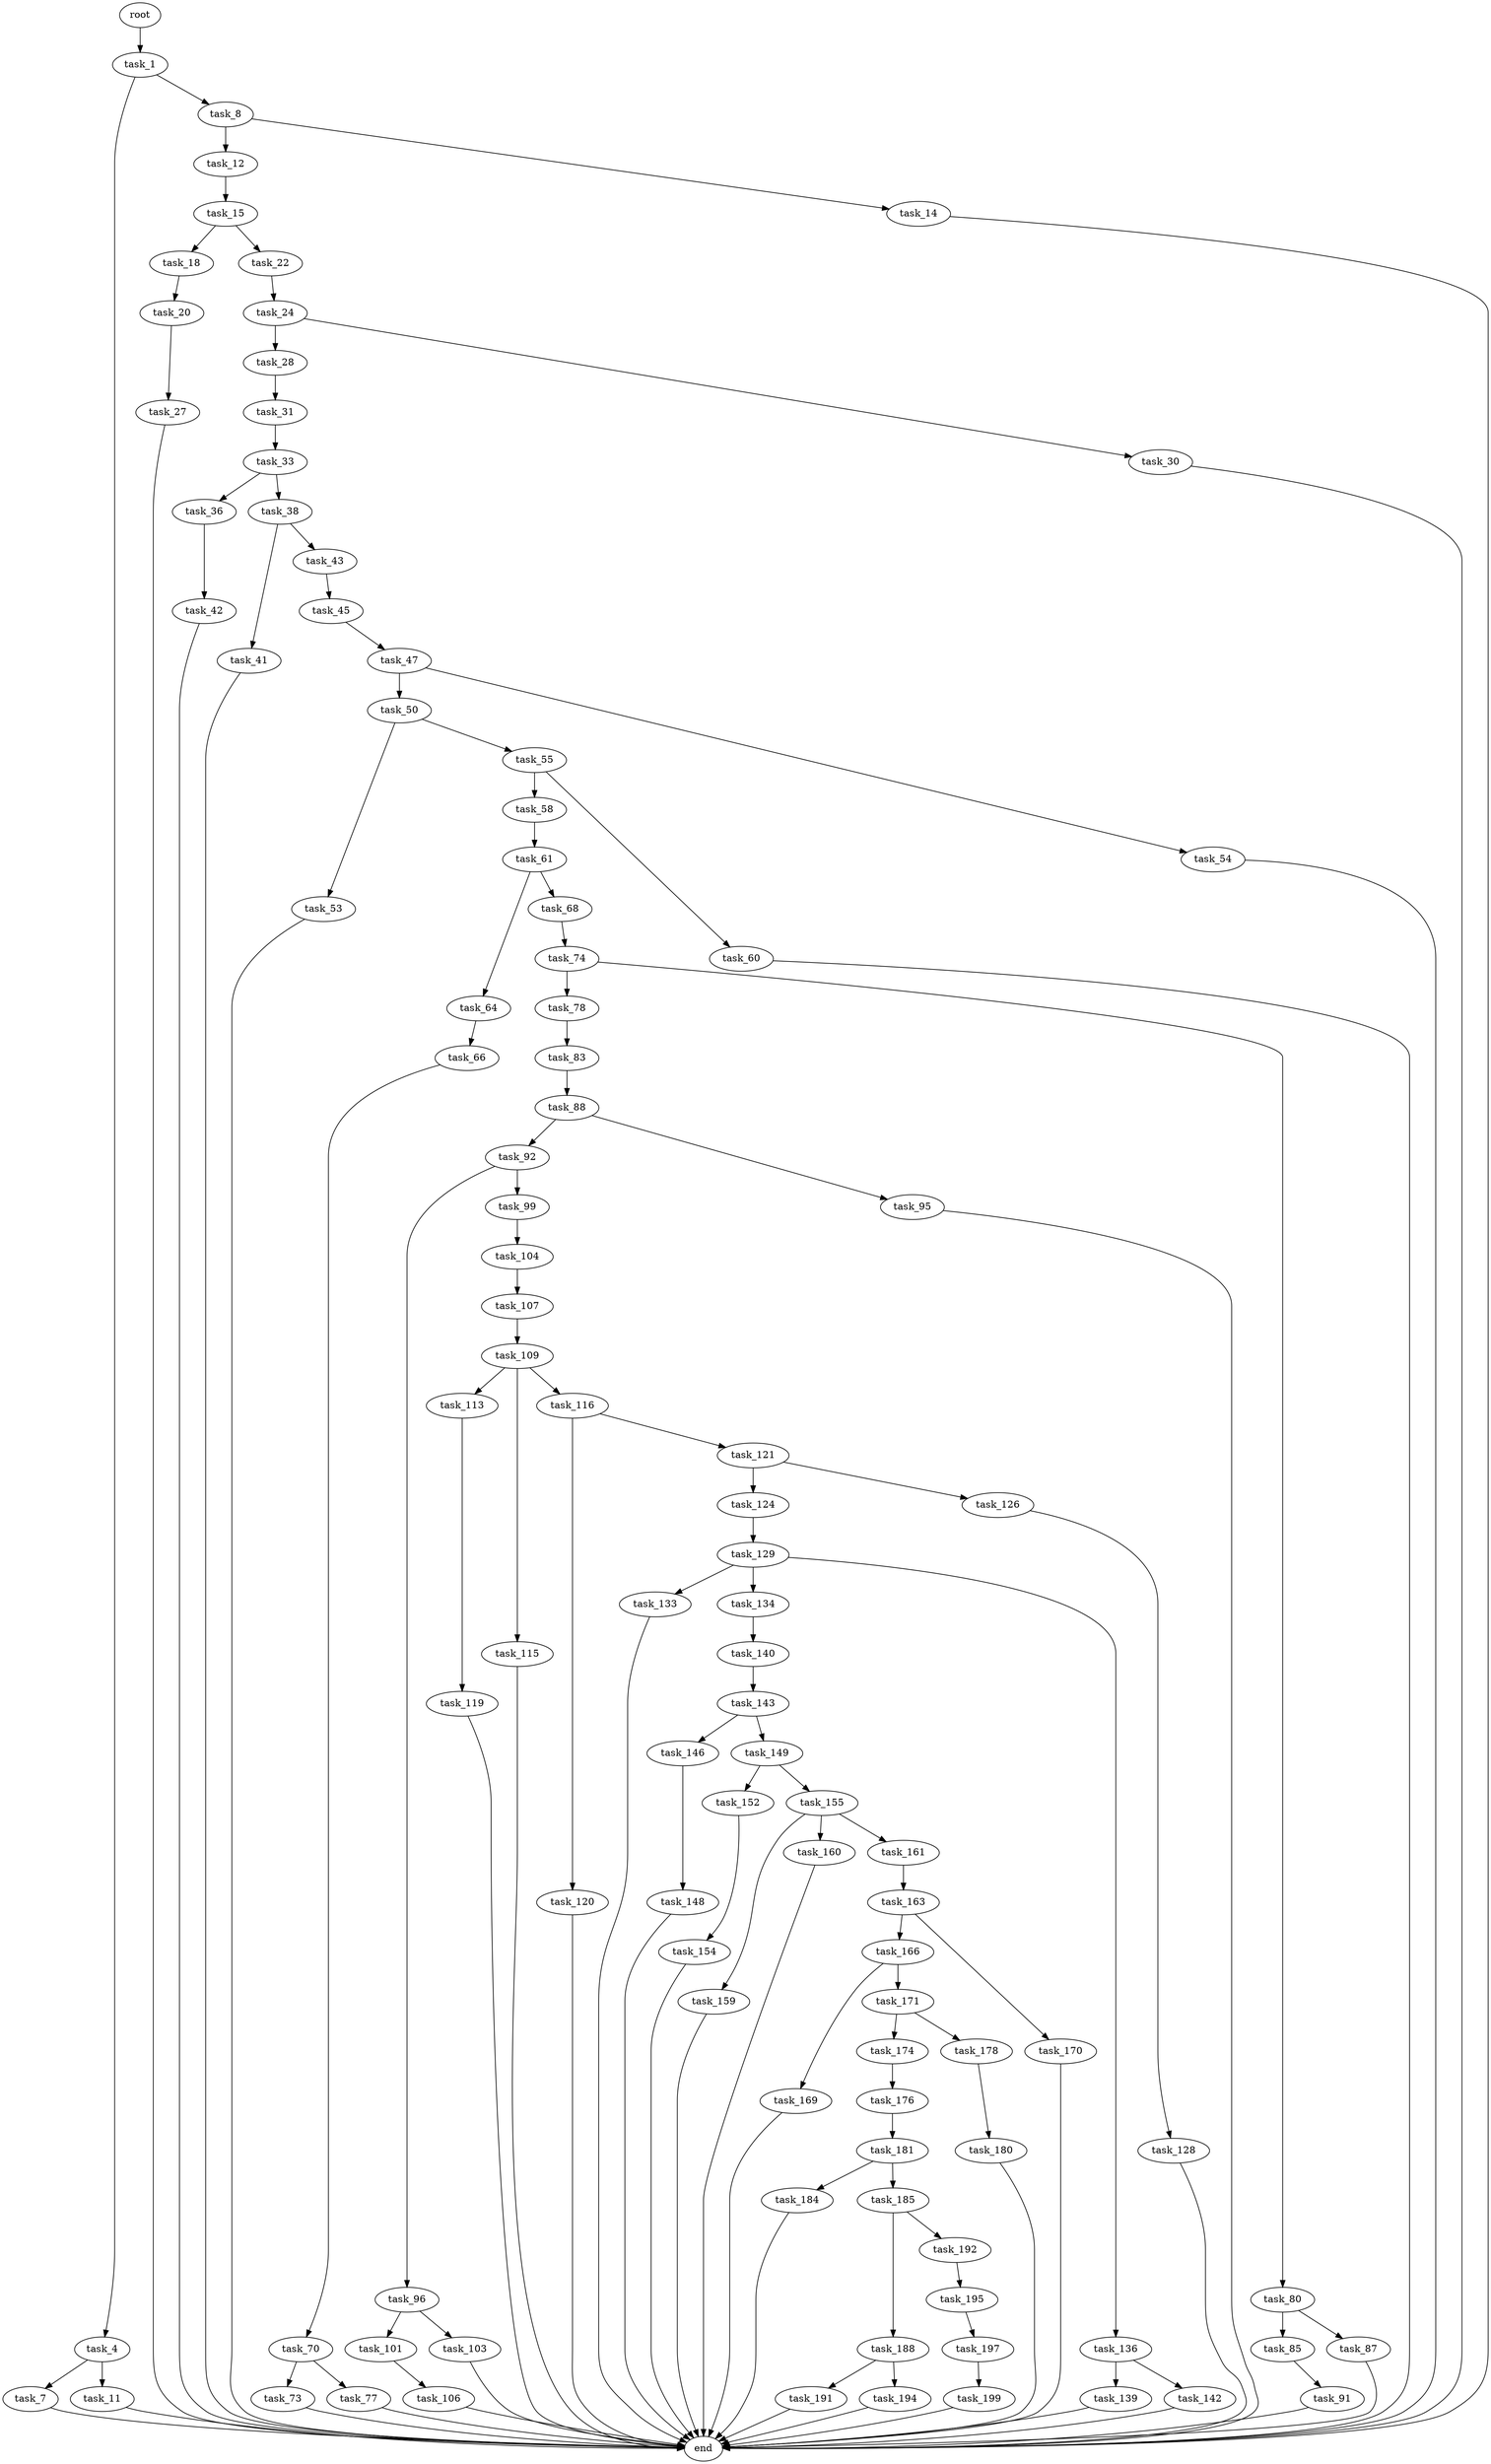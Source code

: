 digraph G {
  root [size="0.000000"];
  task_1 [size="8415655364.000000"];
  task_4 [size="129903520191.000000"];
  task_7 [size="30624942080.000000"];
  task_8 [size="231928233984.000000"];
  task_11 [size="134217728000.000000"];
  task_12 [size="782757789696.000000"];
  task_14 [size="12974646095.000000"];
  task_15 [size="13337819047.000000"];
  task_18 [size="2673765005.000000"];
  task_20 [size="16335917068.000000"];
  task_22 [size="28991029248.000000"];
  task_24 [size="68719476736.000000"];
  task_27 [size="68719476736.000000"];
  task_28 [size="3868015797.000000"];
  task_30 [size="134217728000.000000"];
  task_31 [size="1081540592478.000000"];
  task_33 [size="424661391594.000000"];
  task_36 [size="253462731654.000000"];
  task_38 [size="782757789696.000000"];
  task_41 [size="606825429382.000000"];
  task_42 [size="818502326326.000000"];
  task_43 [size="1052086469709.000000"];
  task_45 [size="231928233984.000000"];
  task_47 [size="11887415787.000000"];
  task_50 [size="156128163140.000000"];
  task_53 [size="43483736648.000000"];
  task_54 [size="285452552.000000"];
  task_55 [size="549755813888.000000"];
  task_58 [size="4740539525.000000"];
  task_60 [size="8589934592.000000"];
  task_61 [size="23472835661.000000"];
  task_64 [size="384726726820.000000"];
  task_66 [size="28773167666.000000"];
  task_68 [size="72572499820.000000"];
  task_70 [size="1103928486534.000000"];
  task_73 [size="549755813888.000000"];
  task_74 [size="782757789696.000000"];
  task_77 [size="18797006591.000000"];
  task_78 [size="22744755068.000000"];
  task_80 [size="6436585847.000000"];
  task_83 [size="1073741824000.000000"];
  task_85 [size="14326706128.000000"];
  task_87 [size="39434053411.000000"];
  task_88 [size="122788276424.000000"];
  task_91 [size="38848895340.000000"];
  task_92 [size="27167086795.000000"];
  task_95 [size="68719476736.000000"];
  task_96 [size="49036247264.000000"];
  task_99 [size="5445500408.000000"];
  task_101 [size="275955351654.000000"];
  task_103 [size="231928233984.000000"];
  task_104 [size="3419508930.000000"];
  task_106 [size="134217728000.000000"];
  task_107 [size="13991061576.000000"];
  task_109 [size="3564663893.000000"];
  task_113 [size="549755813888.000000"];
  task_115 [size="4216268907.000000"];
  task_116 [size="7818414970.000000"];
  task_119 [size="141482013497.000000"];
  task_120 [size="185721958481.000000"];
  task_121 [size="1256680805.000000"];
  task_124 [size="231928233984.000000"];
  task_126 [size="30718708557.000000"];
  task_128 [size="782757789696.000000"];
  task_129 [size="549755813888.000000"];
  task_133 [size="305727377254.000000"];
  task_134 [size="14840233050.000000"];
  task_136 [size="527887182618.000000"];
  task_139 [size="24778214527.000000"];
  task_140 [size="134217728000.000000"];
  task_142 [size="664618176918.000000"];
  task_143 [size="409900163735.000000"];
  task_146 [size="35663656101.000000"];
  task_148 [size="7246774935.000000"];
  task_149 [size="1073741824000.000000"];
  task_152 [size="19262794359.000000"];
  task_154 [size="8589934592.000000"];
  task_155 [size="1046490677.000000"];
  task_159 [size="368293445632.000000"];
  task_160 [size="8589934592.000000"];
  task_161 [size="658428719286.000000"];
  task_163 [size="68719476736.000000"];
  task_166 [size="3870288020.000000"];
  task_169 [size="231928233984.000000"];
  task_170 [size="28991029248.000000"];
  task_171 [size="273746297707.000000"];
  task_174 [size="21947424267.000000"];
  task_176 [size="549755813888.000000"];
  task_178 [size="34890540995.000000"];
  task_180 [size="16326251532.000000"];
  task_181 [size="38571320652.000000"];
  task_184 [size="26426101001.000000"];
  task_185 [size="549755813888.000000"];
  task_188 [size="231928233984.000000"];
  task_191 [size="25441518098.000000"];
  task_192 [size="549755813888.000000"];
  task_194 [size="928184703332.000000"];
  task_195 [size="1073741824000.000000"];
  task_197 [size="105614485497.000000"];
  task_199 [size="28991029248.000000"];
  end [size="0.000000"];

  root -> task_1 [size="1.000000"];
  task_1 -> task_4 [size="301989888.000000"];
  task_1 -> task_8 [size="301989888.000000"];
  task_4 -> task_7 [size="209715200.000000"];
  task_4 -> task_11 [size="209715200.000000"];
  task_7 -> end [size="1.000000"];
  task_8 -> task_12 [size="301989888.000000"];
  task_8 -> task_14 [size="301989888.000000"];
  task_11 -> end [size="1.000000"];
  task_12 -> task_15 [size="679477248.000000"];
  task_14 -> end [size="1.000000"];
  task_15 -> task_18 [size="209715200.000000"];
  task_15 -> task_22 [size="209715200.000000"];
  task_18 -> task_20 [size="209715200.000000"];
  task_20 -> task_27 [size="33554432.000000"];
  task_22 -> task_24 [size="75497472.000000"];
  task_24 -> task_28 [size="134217728.000000"];
  task_24 -> task_30 [size="134217728.000000"];
  task_27 -> end [size="1.000000"];
  task_28 -> task_31 [size="75497472.000000"];
  task_30 -> end [size="1.000000"];
  task_31 -> task_33 [size="838860800.000000"];
  task_33 -> task_36 [size="301989888.000000"];
  task_33 -> task_38 [size="301989888.000000"];
  task_36 -> task_42 [size="411041792.000000"];
  task_38 -> task_41 [size="679477248.000000"];
  task_38 -> task_43 [size="679477248.000000"];
  task_41 -> end [size="1.000000"];
  task_42 -> end [size="1.000000"];
  task_43 -> task_45 [size="679477248.000000"];
  task_45 -> task_47 [size="301989888.000000"];
  task_47 -> task_50 [size="209715200.000000"];
  task_47 -> task_54 [size="209715200.000000"];
  task_50 -> task_53 [size="134217728.000000"];
  task_50 -> task_55 [size="134217728.000000"];
  task_53 -> end [size="1.000000"];
  task_54 -> end [size="1.000000"];
  task_55 -> task_58 [size="536870912.000000"];
  task_55 -> task_60 [size="536870912.000000"];
  task_58 -> task_61 [size="75497472.000000"];
  task_60 -> end [size="1.000000"];
  task_61 -> task_64 [size="838860800.000000"];
  task_61 -> task_68 [size="838860800.000000"];
  task_64 -> task_66 [size="301989888.000000"];
  task_66 -> task_70 [size="679477248.000000"];
  task_68 -> task_74 [size="301989888.000000"];
  task_70 -> task_73 [size="838860800.000000"];
  task_70 -> task_77 [size="838860800.000000"];
  task_73 -> end [size="1.000000"];
  task_74 -> task_78 [size="679477248.000000"];
  task_74 -> task_80 [size="679477248.000000"];
  task_77 -> end [size="1.000000"];
  task_78 -> task_83 [size="536870912.000000"];
  task_80 -> task_85 [size="134217728.000000"];
  task_80 -> task_87 [size="134217728.000000"];
  task_83 -> task_88 [size="838860800.000000"];
  task_85 -> task_91 [size="301989888.000000"];
  task_87 -> end [size="1.000000"];
  task_88 -> task_92 [size="134217728.000000"];
  task_88 -> task_95 [size="134217728.000000"];
  task_91 -> end [size="1.000000"];
  task_92 -> task_96 [size="536870912.000000"];
  task_92 -> task_99 [size="536870912.000000"];
  task_95 -> end [size="1.000000"];
  task_96 -> task_101 [size="838860800.000000"];
  task_96 -> task_103 [size="838860800.000000"];
  task_99 -> task_104 [size="209715200.000000"];
  task_101 -> task_106 [size="301989888.000000"];
  task_103 -> end [size="1.000000"];
  task_104 -> task_107 [size="75497472.000000"];
  task_106 -> end [size="1.000000"];
  task_107 -> task_109 [size="536870912.000000"];
  task_109 -> task_113 [size="75497472.000000"];
  task_109 -> task_115 [size="75497472.000000"];
  task_109 -> task_116 [size="75497472.000000"];
  task_113 -> task_119 [size="536870912.000000"];
  task_115 -> end [size="1.000000"];
  task_116 -> task_120 [size="536870912.000000"];
  task_116 -> task_121 [size="536870912.000000"];
  task_119 -> end [size="1.000000"];
  task_120 -> end [size="1.000000"];
  task_121 -> task_124 [size="33554432.000000"];
  task_121 -> task_126 [size="33554432.000000"];
  task_124 -> task_129 [size="301989888.000000"];
  task_126 -> task_128 [size="679477248.000000"];
  task_128 -> end [size="1.000000"];
  task_129 -> task_133 [size="536870912.000000"];
  task_129 -> task_134 [size="536870912.000000"];
  task_129 -> task_136 [size="536870912.000000"];
  task_133 -> end [size="1.000000"];
  task_134 -> task_140 [size="411041792.000000"];
  task_136 -> task_139 [size="838860800.000000"];
  task_136 -> task_142 [size="838860800.000000"];
  task_139 -> end [size="1.000000"];
  task_140 -> task_143 [size="209715200.000000"];
  task_142 -> end [size="1.000000"];
  task_143 -> task_146 [size="838860800.000000"];
  task_143 -> task_149 [size="838860800.000000"];
  task_146 -> task_148 [size="838860800.000000"];
  task_148 -> end [size="1.000000"];
  task_149 -> task_152 [size="838860800.000000"];
  task_149 -> task_155 [size="838860800.000000"];
  task_152 -> task_154 [size="536870912.000000"];
  task_154 -> end [size="1.000000"];
  task_155 -> task_159 [size="33554432.000000"];
  task_155 -> task_160 [size="33554432.000000"];
  task_155 -> task_161 [size="33554432.000000"];
  task_159 -> end [size="1.000000"];
  task_160 -> end [size="1.000000"];
  task_161 -> task_163 [size="536870912.000000"];
  task_163 -> task_166 [size="134217728.000000"];
  task_163 -> task_170 [size="134217728.000000"];
  task_166 -> task_169 [size="75497472.000000"];
  task_166 -> task_171 [size="75497472.000000"];
  task_169 -> end [size="1.000000"];
  task_170 -> end [size="1.000000"];
  task_171 -> task_174 [size="411041792.000000"];
  task_171 -> task_178 [size="411041792.000000"];
  task_174 -> task_176 [size="411041792.000000"];
  task_176 -> task_181 [size="536870912.000000"];
  task_178 -> task_180 [size="679477248.000000"];
  task_180 -> end [size="1.000000"];
  task_181 -> task_184 [size="33554432.000000"];
  task_181 -> task_185 [size="33554432.000000"];
  task_184 -> end [size="1.000000"];
  task_185 -> task_188 [size="536870912.000000"];
  task_185 -> task_192 [size="536870912.000000"];
  task_188 -> task_191 [size="301989888.000000"];
  task_188 -> task_194 [size="301989888.000000"];
  task_191 -> end [size="1.000000"];
  task_192 -> task_195 [size="536870912.000000"];
  task_194 -> end [size="1.000000"];
  task_195 -> task_197 [size="838860800.000000"];
  task_197 -> task_199 [size="75497472.000000"];
  task_199 -> end [size="1.000000"];
}
